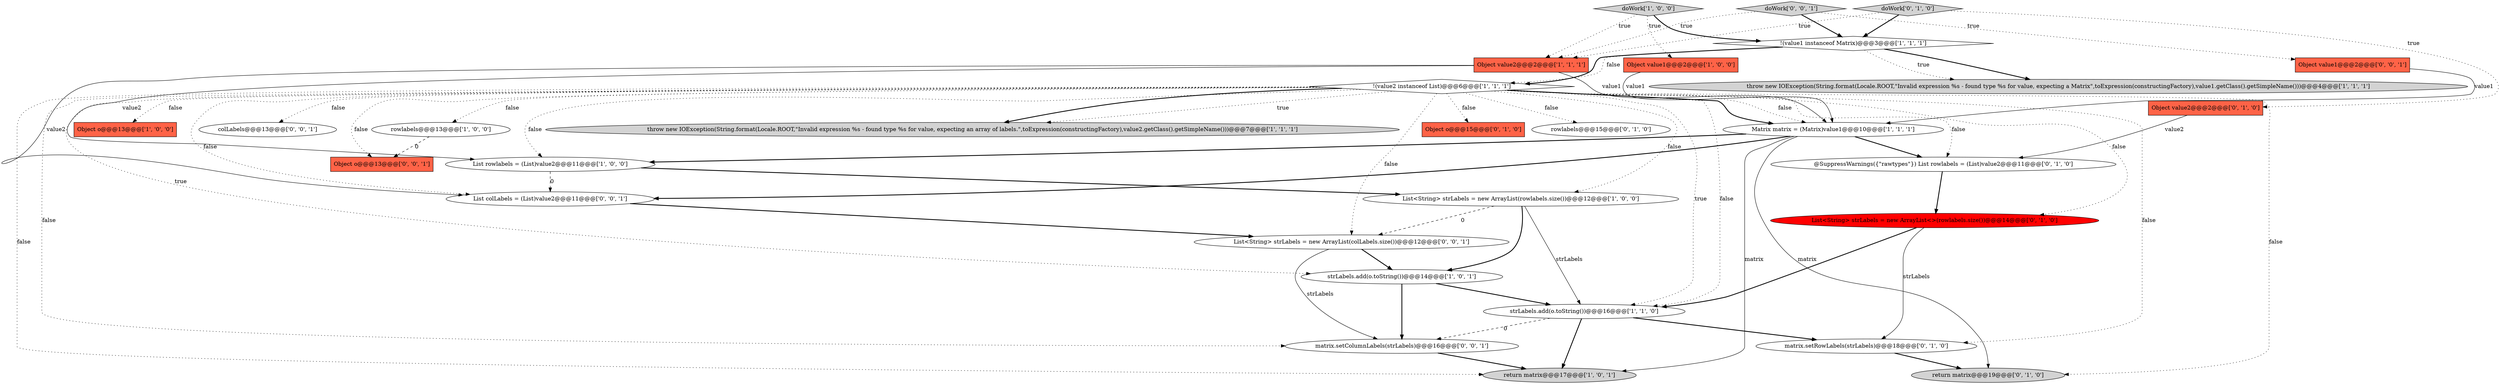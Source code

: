 digraph {
21 [style = filled, label = "rowlabels@@@15@@@['0', '1', '0']", fillcolor = white, shape = ellipse image = "AAA0AAABBB2BBB"];
22 [style = filled, label = "doWork['0', '1', '0']", fillcolor = lightgray, shape = diamond image = "AAA0AAABBB2BBB"];
2 [style = filled, label = "strLabels.add(o.toString())@@@14@@@['1', '0', '1']", fillcolor = white, shape = ellipse image = "AAA0AAABBB1BBB"];
7 [style = filled, label = "Matrix matrix = (Matrix)value1@@@10@@@['1', '1', '1']", fillcolor = white, shape = ellipse image = "AAA0AAABBB1BBB"];
12 [style = filled, label = "List rowlabels = (List)value2@@@11@@@['1', '0', '0']", fillcolor = white, shape = ellipse image = "AAA0AAABBB1BBB"];
3 [style = filled, label = "List<String> strLabels = new ArrayList(rowlabels.size())@@@12@@@['1', '0', '0']", fillcolor = white, shape = ellipse image = "AAA0AAABBB1BBB"];
6 [style = filled, label = "Object o@@@13@@@['1', '0', '0']", fillcolor = tomato, shape = box image = "AAA0AAABBB1BBB"];
0 [style = filled, label = "Object value1@@@2@@@['1', '0', '0']", fillcolor = tomato, shape = box image = "AAA0AAABBB1BBB"];
15 [style = filled, label = "return matrix@@@19@@@['0', '1', '0']", fillcolor = lightgray, shape = ellipse image = "AAA0AAABBB2BBB"];
24 [style = filled, label = "colLabels@@@13@@@['0', '0', '1']", fillcolor = white, shape = ellipse image = "AAA0AAABBB3BBB"];
5 [style = filled, label = "doWork['1', '0', '0']", fillcolor = lightgray, shape = diamond image = "AAA0AAABBB1BBB"];
18 [style = filled, label = "List<String> strLabels = new ArrayList<>(rowlabels.size())@@@14@@@['0', '1', '0']", fillcolor = red, shape = ellipse image = "AAA1AAABBB2BBB"];
9 [style = filled, label = "Object value2@@@2@@@['1', '1', '1']", fillcolor = tomato, shape = box image = "AAA0AAABBB1BBB"];
4 [style = filled, label = "strLabels.add(o.toString())@@@16@@@['1', '1', '0']", fillcolor = white, shape = ellipse image = "AAA0AAABBB1BBB"];
20 [style = filled, label = "@SuppressWarnings({\"rawtypes\"}) List rowlabels = (List)value2@@@11@@@['0', '1', '0']", fillcolor = white, shape = ellipse image = "AAA0AAABBB2BBB"];
19 [style = filled, label = "matrix.setRowLabels(strLabels)@@@18@@@['0', '1', '0']", fillcolor = white, shape = ellipse image = "AAA0AAABBB2BBB"];
29 [style = filled, label = "Object o@@@13@@@['0', '0', '1']", fillcolor = tomato, shape = box image = "AAA0AAABBB3BBB"];
23 [style = filled, label = "Object value1@@@2@@@['0', '0', '1']", fillcolor = tomato, shape = box image = "AAA0AAABBB3BBB"];
8 [style = filled, label = "throw new IOException(String.format(Locale.ROOT,\"Invalid expression %s - found type %s for value, expecting a Matrix\",toExpression(constructingFactory),value1.getClass().getSimpleName()))@@@4@@@['1', '1', '1']", fillcolor = lightgray, shape = ellipse image = "AAA0AAABBB1BBB"];
25 [style = filled, label = "matrix.setColumnLabels(strLabels)@@@16@@@['0', '0', '1']", fillcolor = white, shape = ellipse image = "AAA0AAABBB3BBB"];
1 [style = filled, label = "!(value1 instanceof Matrix)@@@3@@@['1', '1', '1']", fillcolor = white, shape = diamond image = "AAA0AAABBB1BBB"];
28 [style = filled, label = "List colLabels = (List)value2@@@11@@@['0', '0', '1']", fillcolor = white, shape = ellipse image = "AAA0AAABBB3BBB"];
26 [style = filled, label = "List<String> strLabels = new ArrayList(colLabels.size())@@@12@@@['0', '0', '1']", fillcolor = white, shape = ellipse image = "AAA0AAABBB3BBB"];
14 [style = filled, label = "return matrix@@@17@@@['1', '0', '1']", fillcolor = lightgray, shape = ellipse image = "AAA0AAABBB1BBB"];
16 [style = filled, label = "Object value2@@@2@@@['0', '1', '0']", fillcolor = tomato, shape = box image = "AAA0AAABBB2BBB"];
10 [style = filled, label = "!(value2 instanceof List)@@@6@@@['1', '1', '1']", fillcolor = white, shape = diamond image = "AAA0AAABBB1BBB"];
11 [style = filled, label = "throw new IOException(String.format(Locale.ROOT,\"Invalid expression %s - found type %s for value, expecting an array of labels.\",toExpression(constructingFactory),value2.getClass().getSimpleName()))@@@7@@@['1', '1', '1']", fillcolor = lightgray, shape = ellipse image = "AAA0AAABBB1BBB"];
13 [style = filled, label = "rowlabels@@@13@@@['1', '0', '0']", fillcolor = white, shape = ellipse image = "AAA0AAABBB1BBB"];
27 [style = filled, label = "doWork['0', '0', '1']", fillcolor = lightgray, shape = diamond image = "AAA0AAABBB3BBB"];
17 [style = filled, label = "Object o@@@15@@@['0', '1', '0']", fillcolor = tomato, shape = box image = "AAA0AAABBB2BBB"];
10->7 [style = dotted, label="false"];
10->6 [style = dotted, label="false"];
4->14 [style = bold, label=""];
3->4 [style = solid, label="strLabels"];
10->24 [style = dotted, label="false"];
1->8 [style = bold, label=""];
27->1 [style = bold, label=""];
3->26 [style = dashed, label="0"];
10->26 [style = dotted, label="false"];
10->25 [style = dotted, label="false"];
7->12 [style = bold, label=""];
13->29 [style = dashed, label="0"];
18->19 [style = solid, label="strLabels"];
4->19 [style = bold, label=""];
10->20 [style = dotted, label="false"];
10->14 [style = dotted, label="false"];
27->23 [style = dotted, label="true"];
0->7 [style = solid, label="value1"];
28->26 [style = bold, label=""];
10->19 [style = dotted, label="false"];
5->0 [style = dotted, label="true"];
16->20 [style = solid, label="value2"];
7->20 [style = bold, label=""];
25->14 [style = bold, label=""];
7->14 [style = solid, label="matrix"];
10->29 [style = dotted, label="false"];
10->7 [style = bold, label=""];
26->25 [style = solid, label="strLabels"];
2->4 [style = bold, label=""];
10->15 [style = dotted, label="false"];
9->12 [style = solid, label="value2"];
20->18 [style = bold, label=""];
10->12 [style = dotted, label="false"];
5->1 [style = bold, label=""];
26->2 [style = bold, label=""];
4->25 [style = dashed, label="0"];
1->10 [style = dotted, label="false"];
10->3 [style = dotted, label="false"];
18->4 [style = bold, label=""];
3->2 [style = bold, label=""];
7->28 [style = bold, label=""];
10->11 [style = dotted, label="true"];
10->2 [style = dotted, label="true"];
27->9 [style = dotted, label="true"];
10->21 [style = dotted, label="false"];
12->28 [style = dashed, label="0"];
10->17 [style = dotted, label="false"];
22->16 [style = dotted, label="true"];
10->13 [style = dotted, label="false"];
1->8 [style = dotted, label="true"];
9->28 [style = solid, label="value2"];
10->4 [style = dotted, label="false"];
9->7 [style = solid, label="value1"];
5->9 [style = dotted, label="true"];
12->3 [style = bold, label=""];
22->1 [style = bold, label=""];
10->4 [style = dotted, label="true"];
22->9 [style = dotted, label="true"];
19->15 [style = bold, label=""];
7->15 [style = solid, label="matrix"];
1->10 [style = bold, label=""];
2->25 [style = bold, label=""];
23->7 [style = solid, label="value1"];
10->18 [style = dotted, label="false"];
10->11 [style = bold, label=""];
10->28 [style = dotted, label="false"];
}
